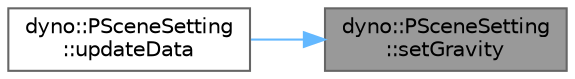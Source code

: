 digraph "dyno::PSceneSetting::setGravity"
{
 // LATEX_PDF_SIZE
  bgcolor="transparent";
  edge [fontname=Helvetica,fontsize=10,labelfontname=Helvetica,labelfontsize=10];
  node [fontname=Helvetica,fontsize=10,shape=box,height=0.2,width=0.4];
  rankdir="RL";
  Node1 [id="Node000001",label="dyno::PSceneSetting\l::setGravity",height=0.2,width=0.4,color="gray40", fillcolor="grey60", style="filled", fontcolor="black",tooltip=" "];
  Node1 -> Node2 [id="edge1_Node000001_Node000002",dir="back",color="steelblue1",style="solid",tooltip=" "];
  Node2 [id="Node000002",label="dyno::PSceneSetting\l::updateData",height=0.2,width=0.4,color="grey40", fillcolor="white", style="filled",URL="$classdyno_1_1_p_scene_setting.html#a733631aa248766046b6dc7dc6a3b4f39",tooltip=" "];
}
